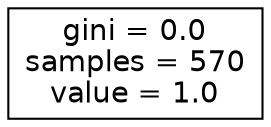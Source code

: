 digraph Tree {
node [shape=box, fontname="helvetica"] ;
edge [fontname="helvetica"] ;
0 [label="gini = 0.0\nsamples = 570\nvalue = 1.0"] ;
}